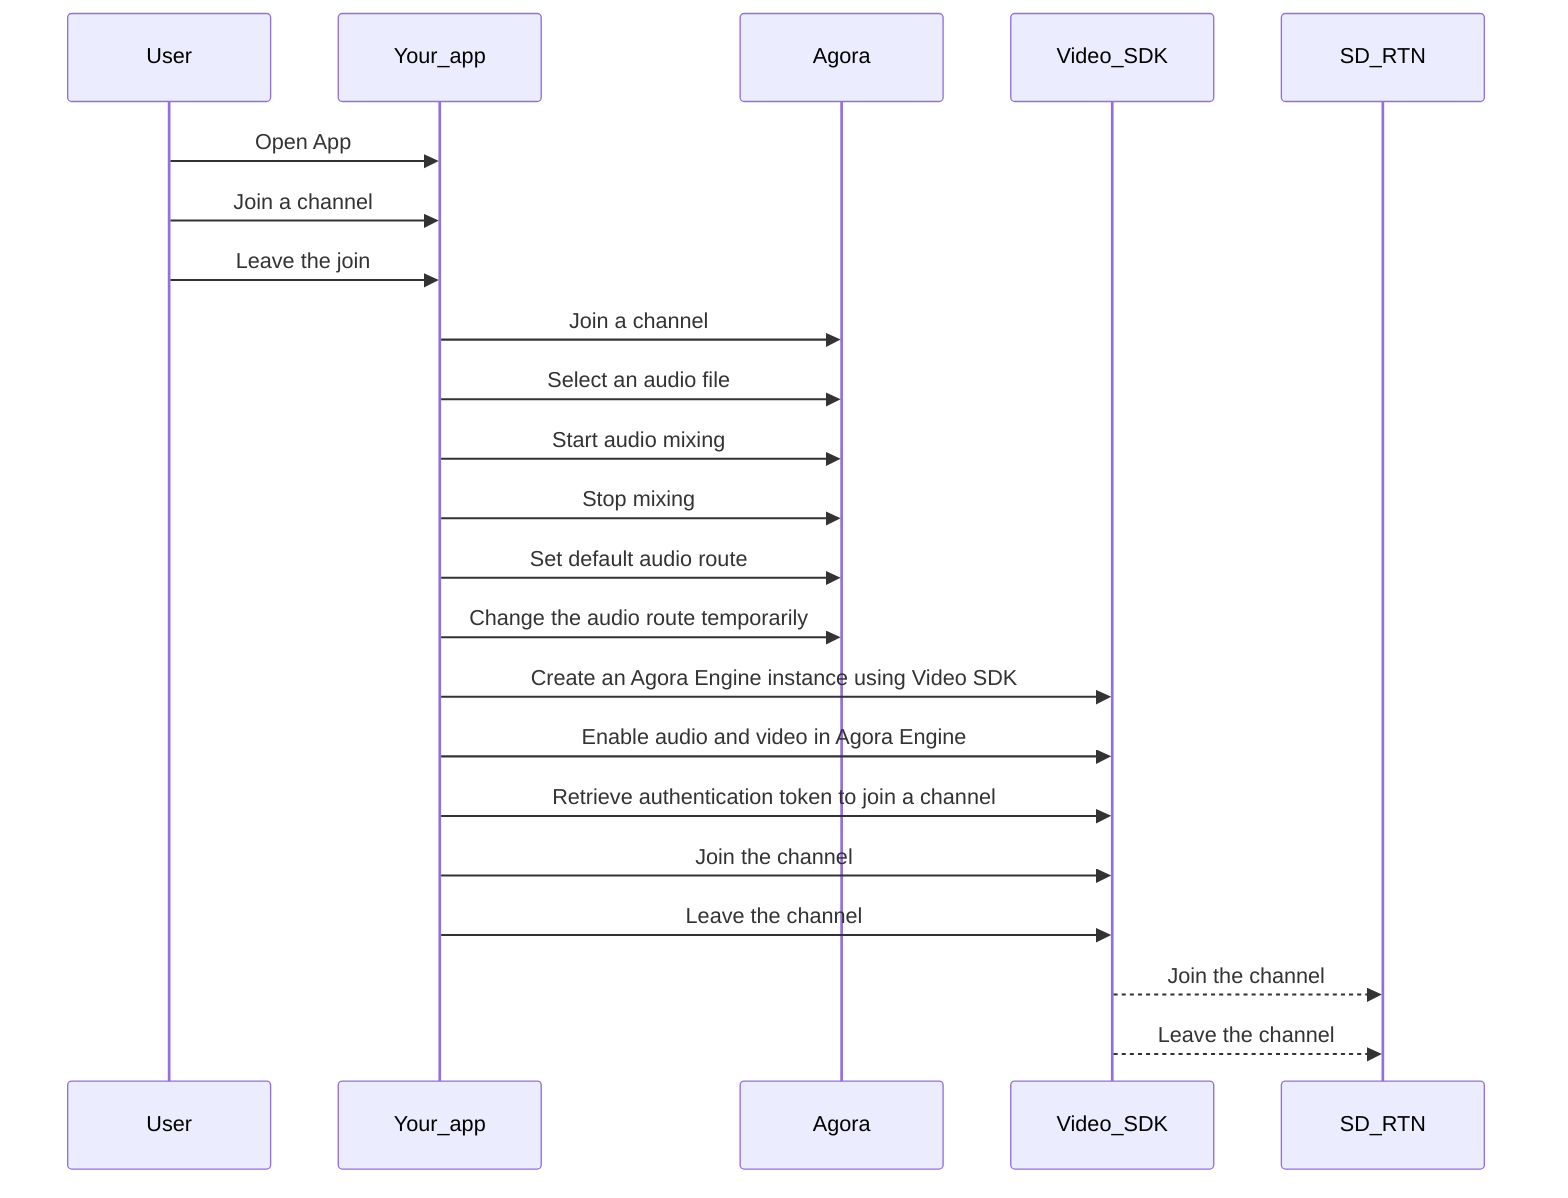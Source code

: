 sequenceDiagram
    participant User
    participant Your_app
    participant Agora
    participant Video_SDK
    participant SD_RTN

    User->>Your_app: Open App
    User->>Your_app: Join a channel
    User->>Your_app: Leave the join

    Your_app->>Agora: Join a channel
    Your_app->>Agora: Select an audio file
    Your_app->>Agora: Start audio mixing
    Your_app->>Agora: Stop mixing
    Your_app->>Agora: Set default audio route
    Your_app->>Agora: Change the audio route temporarily

    Your_app->>Video_SDK: Create an Agora Engine instance using Video SDK
    Your_app->>Video_SDK: Enable audio and video in Agora Engine
    Your_app->>Video_SDK: Retrieve authentication token to join a channel
    Your_app->>Video_SDK: Join the channel
    Your_app->>Video_SDK: Leave the channel

    Video_SDK-->>SD_RTN: Join the channel
    Video_SDK-->>SD_RTN: Leave the channel